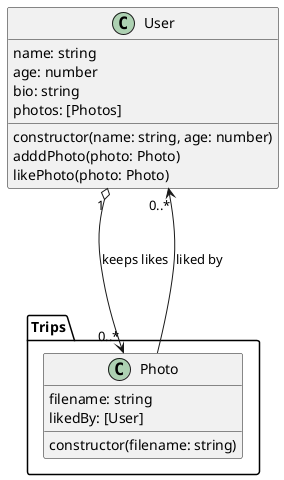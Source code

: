 @startuml Picories Class Diagram
class User {
    name: string
    age: number
    bio: string
    photos: [Photos]
    constructor(name: string, age: number)
    adddPhoto(photo: Photo)
    likePhoto(photo: Photo)
}

package Trips{
class Photo {
filename: string
likedBy: [User]
constructor(filename: string)
}
User "1" o---> "0..*" Photo: keeps likes
Photo ---> "0..*" User: liked by





}


@enduml